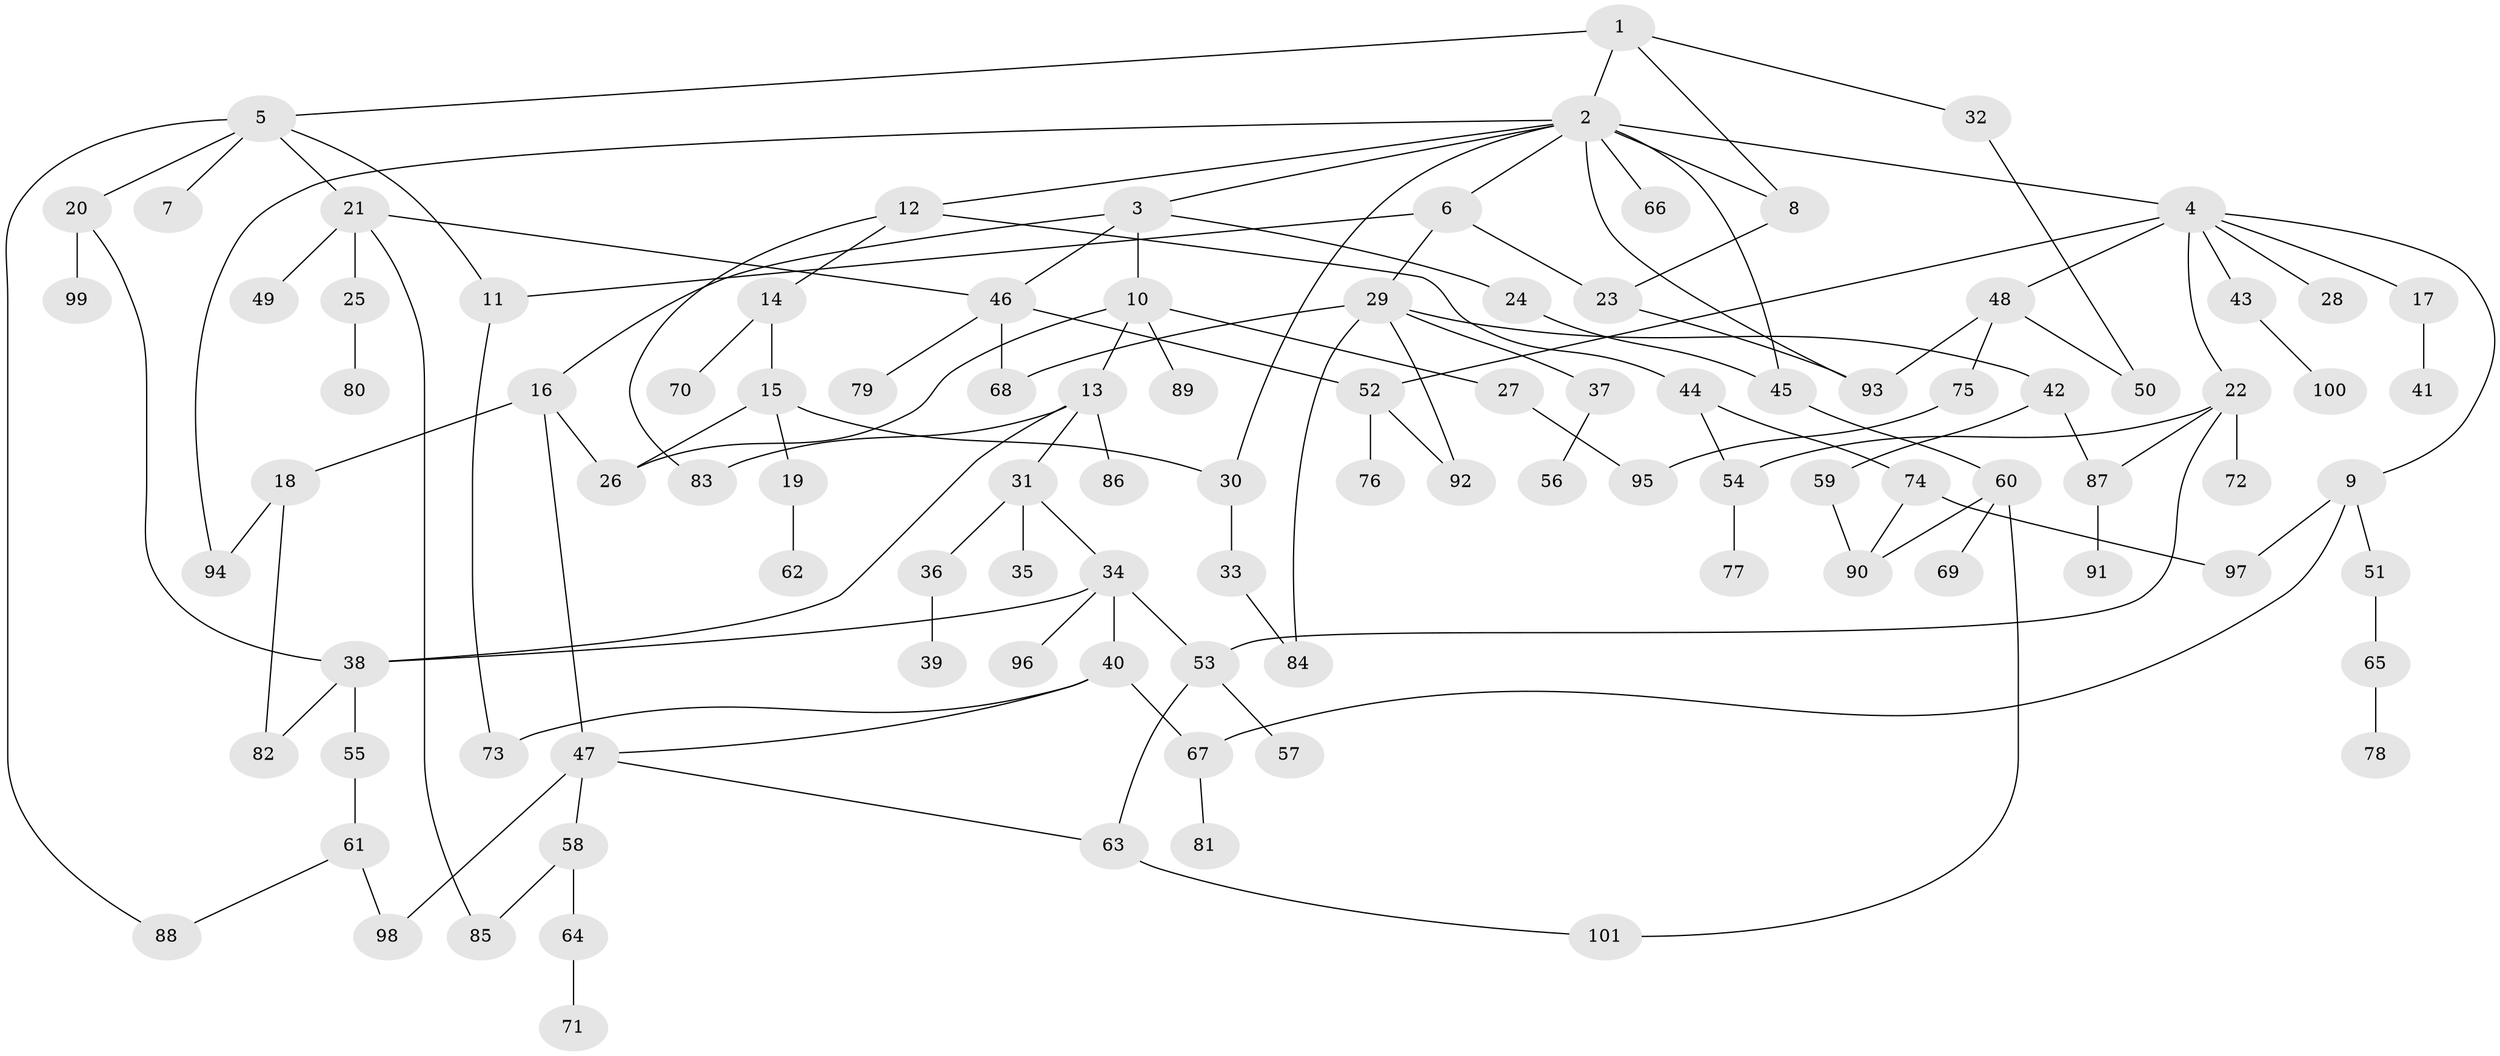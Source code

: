 // Generated by graph-tools (version 1.1) at 2025/49/03/09/25 03:49:23]
// undirected, 101 vertices, 135 edges
graph export_dot {
graph [start="1"]
  node [color=gray90,style=filled];
  1;
  2;
  3;
  4;
  5;
  6;
  7;
  8;
  9;
  10;
  11;
  12;
  13;
  14;
  15;
  16;
  17;
  18;
  19;
  20;
  21;
  22;
  23;
  24;
  25;
  26;
  27;
  28;
  29;
  30;
  31;
  32;
  33;
  34;
  35;
  36;
  37;
  38;
  39;
  40;
  41;
  42;
  43;
  44;
  45;
  46;
  47;
  48;
  49;
  50;
  51;
  52;
  53;
  54;
  55;
  56;
  57;
  58;
  59;
  60;
  61;
  62;
  63;
  64;
  65;
  66;
  67;
  68;
  69;
  70;
  71;
  72;
  73;
  74;
  75;
  76;
  77;
  78;
  79;
  80;
  81;
  82;
  83;
  84;
  85;
  86;
  87;
  88;
  89;
  90;
  91;
  92;
  93;
  94;
  95;
  96;
  97;
  98;
  99;
  100;
  101;
  1 -- 2;
  1 -- 5;
  1 -- 32;
  1 -- 8;
  2 -- 3;
  2 -- 4;
  2 -- 6;
  2 -- 8;
  2 -- 12;
  2 -- 30;
  2 -- 45;
  2 -- 66;
  2 -- 93;
  2 -- 94;
  3 -- 10;
  3 -- 16;
  3 -- 24;
  3 -- 46;
  4 -- 9;
  4 -- 17;
  4 -- 22;
  4 -- 28;
  4 -- 43;
  4 -- 48;
  4 -- 52;
  5 -- 7;
  5 -- 20;
  5 -- 21;
  5 -- 11;
  5 -- 88;
  6 -- 11;
  6 -- 23;
  6 -- 29;
  8 -- 23;
  9 -- 51;
  9 -- 67;
  9 -- 97;
  10 -- 13;
  10 -- 27;
  10 -- 89;
  10 -- 26;
  11 -- 73;
  12 -- 14;
  12 -- 44;
  12 -- 83;
  13 -- 31;
  13 -- 86;
  13 -- 38;
  13 -- 83;
  14 -- 15;
  14 -- 70;
  15 -- 19;
  15 -- 26;
  15 -- 30;
  16 -- 18;
  16 -- 47;
  16 -- 26;
  17 -- 41;
  18 -- 82;
  18 -- 94;
  19 -- 62;
  20 -- 99;
  20 -- 38;
  21 -- 25;
  21 -- 46;
  21 -- 49;
  21 -- 85;
  22 -- 54;
  22 -- 72;
  22 -- 87;
  22 -- 53;
  23 -- 93;
  24 -- 45;
  25 -- 80;
  27 -- 95;
  29 -- 37;
  29 -- 42;
  29 -- 68;
  29 -- 84;
  29 -- 92;
  30 -- 33;
  31 -- 34;
  31 -- 35;
  31 -- 36;
  32 -- 50;
  33 -- 84;
  34 -- 38;
  34 -- 40;
  34 -- 53;
  34 -- 96;
  36 -- 39;
  37 -- 56;
  38 -- 55;
  38 -- 82;
  40 -- 73;
  40 -- 67;
  40 -- 47;
  42 -- 59;
  42 -- 87;
  43 -- 100;
  44 -- 74;
  44 -- 54;
  45 -- 60;
  46 -- 79;
  46 -- 52;
  46 -- 68;
  47 -- 58;
  47 -- 98;
  47 -- 63;
  48 -- 75;
  48 -- 93;
  48 -- 50;
  51 -- 65;
  52 -- 76;
  52 -- 92;
  53 -- 57;
  53 -- 63;
  54 -- 77;
  55 -- 61;
  58 -- 64;
  58 -- 85;
  59 -- 90;
  60 -- 69;
  60 -- 101;
  60 -- 90;
  61 -- 88;
  61 -- 98;
  63 -- 101;
  64 -- 71;
  65 -- 78;
  67 -- 81;
  74 -- 90;
  74 -- 97;
  75 -- 95;
  87 -- 91;
}
